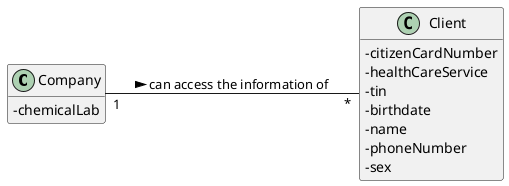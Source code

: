 @startuml
hide methods
left to right direction
skinparam classAttributeIconSize 0


class Company{
-chemicalLab
}

class Client{
-citizenCardNumber
-healthCareService
-tin
-birthdate
-name
-phoneNumber
-sex
}

Company "1" -- "*" Client : can access the information of >


@enduml